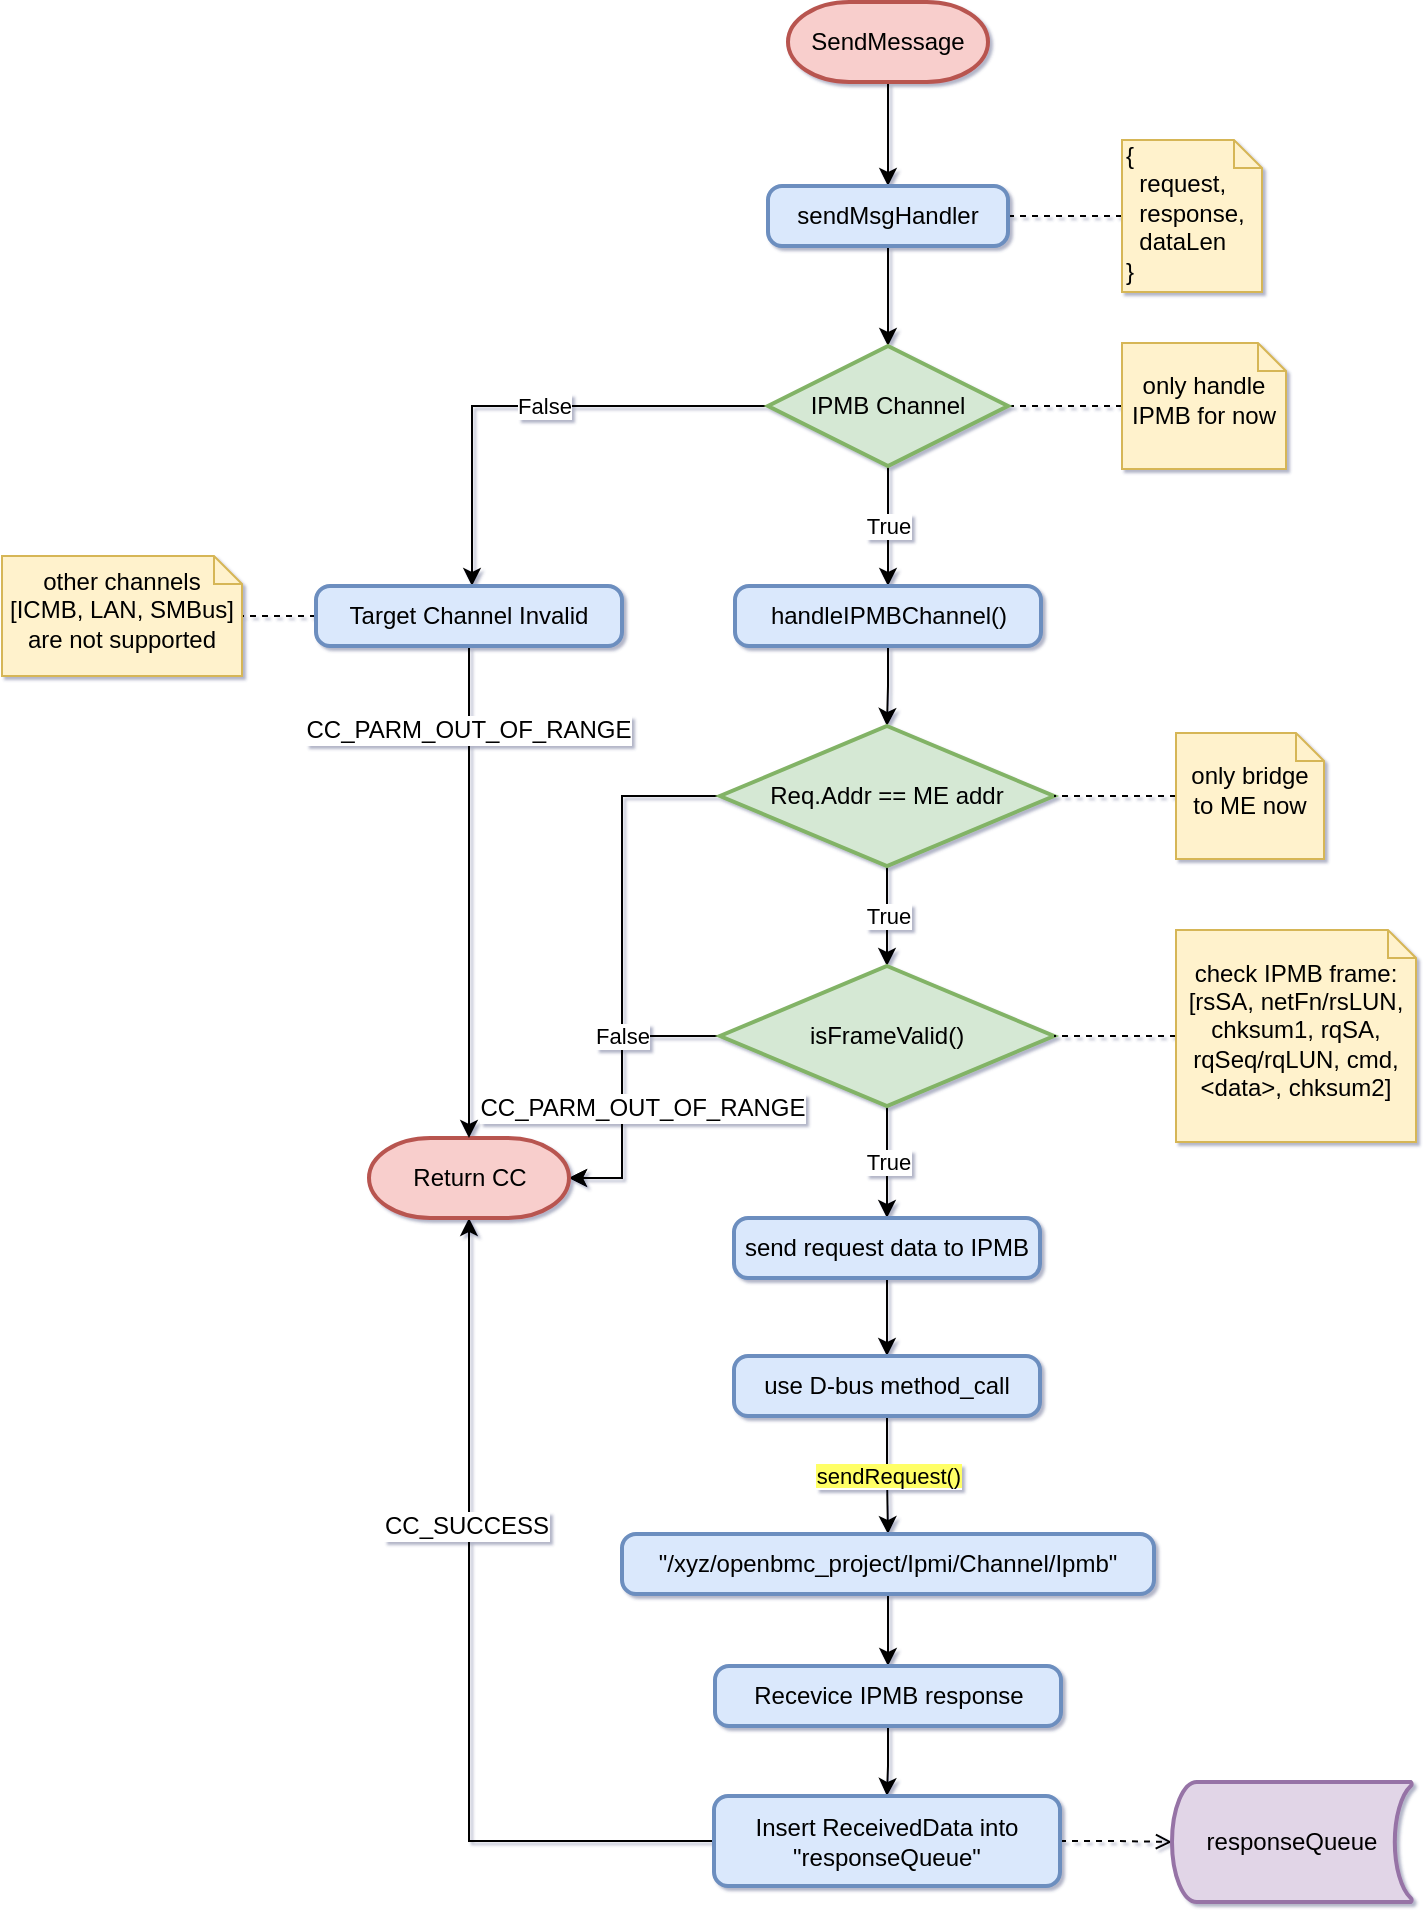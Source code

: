 <mxfile version="11.3.0" type="github" pages="1"><diagram id="5ax4wjs4SfKRTt3oXCaa" name="Page-1"><mxGraphModel dx="854" dy="387" grid="1" gridSize="10" guides="1" tooltips="1" connect="1" arrows="1" fold="1" page="0" pageScale="1" pageWidth="827" pageHeight="1169" background="#FFFFFF" math="0" shadow="1"><root><mxCell id="0"/><mxCell id="1" parent="0"/><mxCell id="r622WLoRl9LHSCEipMSe-23" value="" style="edgeStyle=orthogonalEdgeStyle;rounded=0;orthogonalLoop=1;jettySize=auto;html=1;" edge="1" parent="1" source="r622WLoRl9LHSCEipMSe-1" target="r622WLoRl9LHSCEipMSe-2"><mxGeometry relative="1" as="geometry"/></mxCell><mxCell id="r622WLoRl9LHSCEipMSe-1" value="SendMessage" style="strokeWidth=2;html=1;shape=mxgraph.flowchart.terminator;whiteSpace=wrap;fillColor=#f8cecc;strokeColor=#b85450;" vertex="1" parent="1"><mxGeometry x="433" y="68" width="100" height="40" as="geometry"/></mxCell><mxCell id="r622WLoRl9LHSCEipMSe-24" value="" style="edgeStyle=orthogonalEdgeStyle;rounded=0;orthogonalLoop=1;jettySize=auto;html=1;" edge="1" parent="1" source="r622WLoRl9LHSCEipMSe-2" target="r622WLoRl9LHSCEipMSe-3"><mxGeometry relative="1" as="geometry"/></mxCell><mxCell id="r622WLoRl9LHSCEipMSe-48" value="" style="edgeStyle=orthogonalEdgeStyle;rounded=0;orthogonalLoop=1;jettySize=auto;html=1;dashed=1;endArrow=none;endFill=0;" edge="1" parent="1" source="r622WLoRl9LHSCEipMSe-2" target="r622WLoRl9LHSCEipMSe-8"><mxGeometry relative="1" as="geometry"/></mxCell><mxCell id="r622WLoRl9LHSCEipMSe-2" value="sendMsgHandler" style="rounded=1;whiteSpace=wrap;html=1;absoluteArcSize=1;arcSize=14;strokeWidth=2;fillColor=#dae8fc;strokeColor=#6c8ebf;" vertex="1" parent="1"><mxGeometry x="423" y="160" width="120" height="30" as="geometry"/></mxCell><mxCell id="r622WLoRl9LHSCEipMSe-30" value="True" style="edgeStyle=orthogonalEdgeStyle;rounded=0;orthogonalLoop=1;jettySize=auto;html=1;entryX=0.5;entryY=0;entryDx=0;entryDy=0;" edge="1" parent="1" source="r622WLoRl9LHSCEipMSe-3" target="r622WLoRl9LHSCEipMSe-5"><mxGeometry relative="1" as="geometry"><mxPoint x="483" y="380" as="targetPoint"/></mxGeometry></mxCell><mxCell id="r622WLoRl9LHSCEipMSe-52" value="False" style="edgeStyle=orthogonalEdgeStyle;rounded=0;orthogonalLoop=1;jettySize=auto;html=1;entryX=0.5;entryY=0;entryDx=0;entryDy=0;" edge="1" parent="1"><mxGeometry x="-0.054" relative="1" as="geometry"><mxPoint x="424" y="270" as="sourcePoint"/><mxPoint x="275" y="360" as="targetPoint"/><Array as="points"><mxPoint x="275" y="270"/></Array><mxPoint as="offset"/></mxGeometry></mxCell><mxCell id="r622WLoRl9LHSCEipMSe-55" value="" style="edgeStyle=orthogonalEdgeStyle;rounded=0;orthogonalLoop=1;jettySize=auto;html=1;dashed=1;endArrow=none;endFill=0;" edge="1" parent="1" source="r622WLoRl9LHSCEipMSe-3" target="r622WLoRl9LHSCEipMSe-54"><mxGeometry relative="1" as="geometry"/></mxCell><mxCell id="r622WLoRl9LHSCEipMSe-3" value="IPMB Channel" style="strokeWidth=2;html=1;shape=mxgraph.flowchart.decision;whiteSpace=wrap;align=center;fillColor=#d5e8d4;strokeColor=#82b366;" vertex="1" parent="1"><mxGeometry x="423" y="240" width="120" height="60" as="geometry"/></mxCell><mxCell id="r622WLoRl9LHSCEipMSe-35" value="" style="edgeStyle=orthogonalEdgeStyle;rounded=0;orthogonalLoop=1;jettySize=auto;html=1;" edge="1" parent="1" source="r622WLoRl9LHSCEipMSe-5" target="r622WLoRl9LHSCEipMSe-6"><mxGeometry relative="1" as="geometry"/></mxCell><mxCell id="r622WLoRl9LHSCEipMSe-5" value="handleIPMBChannel()" style="rounded=1;whiteSpace=wrap;html=1;absoluteArcSize=1;arcSize=14;strokeWidth=2;fillColor=#dae8fc;strokeColor=#6c8ebf;" vertex="1" parent="1"><mxGeometry x="406.5" y="360" width="153" height="30" as="geometry"/></mxCell><mxCell id="r622WLoRl9LHSCEipMSe-37" value="True" style="edgeStyle=orthogonalEdgeStyle;rounded=0;orthogonalLoop=1;jettySize=auto;html=1;" edge="1" parent="1" source="r622WLoRl9LHSCEipMSe-6" target="r622WLoRl9LHSCEipMSe-7"><mxGeometry relative="1" as="geometry"/></mxCell><mxCell id="r622WLoRl9LHSCEipMSe-59" value="" style="edgeStyle=orthogonalEdgeStyle;rounded=0;orthogonalLoop=1;jettySize=auto;html=1;entryX=1;entryY=0.5;entryDx=0;entryDy=0;entryPerimeter=0;labelPosition=center;verticalLabelPosition=top;align=center;verticalAlign=bottom;" edge="1" parent="1" source="r622WLoRl9LHSCEipMSe-6" target="r622WLoRl9LHSCEipMSe-22"><mxGeometry x="-0.293" relative="1" as="geometry"><mxPoint x="319" y="465" as="targetPoint"/><Array as="points"><mxPoint x="350" y="465"/><mxPoint x="350" y="656"/></Array><mxPoint as="offset"/></mxGeometry></mxCell><mxCell id="r622WLoRl9LHSCEipMSe-6" value="Req.Addr == ME addr" style="strokeWidth=2;html=1;shape=mxgraph.flowchart.decision;whiteSpace=wrap;align=center;fillColor=#d5e8d4;strokeColor=#82b366;" vertex="1" parent="1"><mxGeometry x="399" y="430" width="167" height="70" as="geometry"/></mxCell><mxCell id="r622WLoRl9LHSCEipMSe-39" value="True" style="edgeStyle=orthogonalEdgeStyle;rounded=0;orthogonalLoop=1;jettySize=auto;html=1;entryX=0.5;entryY=0;entryDx=0;entryDy=0;" edge="1" parent="1" source="r622WLoRl9LHSCEipMSe-7" target="r622WLoRl9LHSCEipMSe-9"><mxGeometry relative="1" as="geometry"><mxPoint x="482.5" y="700" as="targetPoint"/></mxGeometry></mxCell><mxCell id="r622WLoRl9LHSCEipMSe-67" value="False" style="edgeStyle=orthogonalEdgeStyle;rounded=0;orthogonalLoop=1;jettySize=auto;html=1;endArrow=classic;endFill=1;entryX=1;entryY=0.5;entryDx=0;entryDy=0;entryPerimeter=0;" edge="1" parent="1" source="r622WLoRl9LHSCEipMSe-7" target="r622WLoRl9LHSCEipMSe-22"><mxGeometry x="-0.329" relative="1" as="geometry"><mxPoint x="319" y="585" as="targetPoint"/><Array as="points"><mxPoint x="350" y="585"/><mxPoint x="350" y="656"/></Array><mxPoint as="offset"/></mxGeometry></mxCell><mxCell id="r622WLoRl9LHSCEipMSe-68" value="CC_PARM_OUT_OF_RANGE" style="text;html=1;resizable=0;points=[];align=center;verticalAlign=middle;labelBackgroundColor=#ffffff;" vertex="1" connectable="0" parent="r622WLoRl9LHSCEipMSe-67"><mxGeometry x="0.288" y="2" relative="1" as="geometry"><mxPoint x="8" y="-10" as="offset"/></mxGeometry></mxCell><mxCell id="r622WLoRl9LHSCEipMSe-7" value="isFrameValid()" style="strokeWidth=2;html=1;shape=mxgraph.flowchart.decision;whiteSpace=wrap;align=center;fillColor=#d5e8d4;strokeColor=#82b366;" vertex="1" parent="1"><mxGeometry x="399" y="550" width="167" height="70" as="geometry"/></mxCell><mxCell id="r622WLoRl9LHSCEipMSe-8" value="{&lt;br&gt;&amp;nbsp; request,&lt;br&gt;&amp;nbsp; response,&lt;br&gt;&amp;nbsp; dataLen&lt;br&gt;}" style="shape=note;whiteSpace=wrap;html=1;size=14;verticalAlign=top;align=left;spacingTop=-6;fillColor=#fff2cc;strokeColor=#d6b656;" vertex="1" parent="1"><mxGeometry x="600" y="137" width="70" height="76" as="geometry"/></mxCell><mxCell id="r622WLoRl9LHSCEipMSe-40" value="" style="edgeStyle=orthogonalEdgeStyle;rounded=0;orthogonalLoop=1;jettySize=auto;html=1;" edge="1" parent="1" source="r622WLoRl9LHSCEipMSe-9" target="r622WLoRl9LHSCEipMSe-10"><mxGeometry relative="1" as="geometry"/></mxCell><mxCell id="r622WLoRl9LHSCEipMSe-9" value="send request data to IPMB" style="rounded=1;whiteSpace=wrap;html=1;absoluteArcSize=1;arcSize=14;strokeWidth=2;fillColor=#dae8fc;strokeColor=#6c8ebf;" vertex="1" parent="1"><mxGeometry x="406" y="676" width="153" height="30" as="geometry"/></mxCell><mxCell id="r622WLoRl9LHSCEipMSe-41" value="&lt;span style=&quot;background-color: rgb(255 , 255 , 102)&quot;&gt;sendRequest()&lt;/span&gt;" style="edgeStyle=orthogonalEdgeStyle;rounded=0;orthogonalLoop=1;jettySize=auto;html=1;" edge="1" parent="1" source="r622WLoRl9LHSCEipMSe-10" target="r622WLoRl9LHSCEipMSe-15"><mxGeometry relative="1" as="geometry"/></mxCell><mxCell id="r622WLoRl9LHSCEipMSe-10" value="use D-bus method_call" style="rounded=1;whiteSpace=wrap;html=1;absoluteArcSize=1;arcSize=14;strokeWidth=2;fillColor=#dae8fc;strokeColor=#6c8ebf;" vertex="1" parent="1"><mxGeometry x="406" y="745" width="153" height="30" as="geometry"/></mxCell><mxCell id="r622WLoRl9LHSCEipMSe-44" value="" style="edgeStyle=orthogonalEdgeStyle;rounded=0;orthogonalLoop=1;jettySize=auto;html=1;" edge="1" parent="1" source="r622WLoRl9LHSCEipMSe-15" target="r622WLoRl9LHSCEipMSe-16"><mxGeometry relative="1" as="geometry"/></mxCell><mxCell id="r622WLoRl9LHSCEipMSe-15" value="&quot;/xyz/openbmc_project/Ipmi/Channel/Ipmb&quot;" style="rounded=1;whiteSpace=wrap;html=1;absoluteArcSize=1;arcSize=14;strokeWidth=2;fillColor=#dae8fc;strokeColor=#6c8ebf;" vertex="1" parent="1"><mxGeometry x="350" y="834" width="266" height="30" as="geometry"/></mxCell><mxCell id="r622WLoRl9LHSCEipMSe-45" value="" style="edgeStyle=orthogonalEdgeStyle;rounded=0;orthogonalLoop=1;jettySize=auto;html=1;" edge="1" parent="1" source="r622WLoRl9LHSCEipMSe-16" target="r622WLoRl9LHSCEipMSe-18"><mxGeometry relative="1" as="geometry"/></mxCell><mxCell id="r622WLoRl9LHSCEipMSe-16" value="Recevice IPMB response" style="rounded=1;whiteSpace=wrap;html=1;absoluteArcSize=1;arcSize=14;strokeWidth=2;fillColor=#dae8fc;strokeColor=#6c8ebf;" vertex="1" parent="1"><mxGeometry x="396.5" y="900" width="173" height="30" as="geometry"/></mxCell><mxCell id="r622WLoRl9LHSCEipMSe-46" value="" style="edgeStyle=orthogonalEdgeStyle;rounded=0;orthogonalLoop=1;jettySize=auto;html=1;dashed=1;endArrow=open;endFill=0;" edge="1" parent="1" source="r622WLoRl9LHSCEipMSe-18" target="r622WLoRl9LHSCEipMSe-19"><mxGeometry relative="1" as="geometry"/></mxCell><mxCell id="r622WLoRl9LHSCEipMSe-64" value="" style="edgeStyle=orthogonalEdgeStyle;rounded=0;orthogonalLoop=1;jettySize=auto;html=1;entryX=0.5;entryY=1;entryDx=0;entryDy=0;entryPerimeter=0;" edge="1" parent="1" source="r622WLoRl9LHSCEipMSe-18" target="r622WLoRl9LHSCEipMSe-22"><mxGeometry relative="1" as="geometry"><mxPoint x="326" y="1077.5" as="targetPoint"/></mxGeometry></mxCell><mxCell id="r622WLoRl9LHSCEipMSe-65" value="CC_SUCCESS" style="text;html=1;resizable=0;points=[];align=center;verticalAlign=middle;labelBackgroundColor=#ffffff;" vertex="1" connectable="0" parent="r622WLoRl9LHSCEipMSe-64"><mxGeometry x="0.292" y="2" relative="1" as="geometry"><mxPoint as="offset"/></mxGeometry></mxCell><mxCell id="r622WLoRl9LHSCEipMSe-18" value="Insert ReceivedData into &quot;responseQueue&quot;" style="rounded=1;whiteSpace=wrap;html=1;absoluteArcSize=1;arcSize=14;strokeWidth=2;fillColor=#dae8fc;strokeColor=#6c8ebf;" vertex="1" parent="1"><mxGeometry x="396" y="965" width="173" height="45" as="geometry"/></mxCell><mxCell id="r622WLoRl9LHSCEipMSe-19" value="responseQueue" style="strokeWidth=2;html=1;shape=mxgraph.flowchart.stored_data;whiteSpace=wrap;align=center;fillColor=#e1d5e7;strokeColor=#9673a6;" vertex="1" parent="1"><mxGeometry x="625" y="958" width="120" height="60" as="geometry"/></mxCell><mxCell id="r622WLoRl9LHSCEipMSe-32" value="" style="edgeStyle=orthogonalEdgeStyle;rounded=0;orthogonalLoop=1;jettySize=auto;html=1;entryX=1;entryY=0.5;entryDx=0;entryDy=0;entryPerimeter=0;dashed=1;endArrow=none;endFill=0;" edge="1" parent="1" source="r622WLoRl9LHSCEipMSe-20" target="r622WLoRl9LHSCEipMSe-6"><mxGeometry relative="1" as="geometry"><mxPoint x="568" y="465" as="targetPoint"/></mxGeometry></mxCell><mxCell id="r622WLoRl9LHSCEipMSe-20" value="only bridge to ME now" style="shape=note;whiteSpace=wrap;html=1;size=14;verticalAlign=middle;align=center;spacingTop=-6;fillColor=#fff2cc;strokeColor=#d6b656;labelPosition=center;verticalLabelPosition=middle;" vertex="1" parent="1"><mxGeometry x="627" y="433.5" width="74" height="63" as="geometry"/></mxCell><mxCell id="r622WLoRl9LHSCEipMSe-34" value="" style="edgeStyle=orthogonalEdgeStyle;rounded=0;orthogonalLoop=1;jettySize=auto;html=1;entryX=1;entryY=0.5;entryDx=0;entryDy=0;entryPerimeter=0;dashed=1;endArrow=none;endFill=0;" edge="1" parent="1" source="r622WLoRl9LHSCEipMSe-21" target="r622WLoRl9LHSCEipMSe-7"><mxGeometry relative="1" as="geometry"><mxPoint x="578" y="585" as="targetPoint"/></mxGeometry></mxCell><mxCell id="r622WLoRl9LHSCEipMSe-21" value="check IPMB frame: [rsSA, netFn/rsLUN, chksum1, rqSA, rqSeq/rqLUN, cmd, &amp;lt;data&amp;gt;, chksum2]" style="shape=note;whiteSpace=wrap;html=1;size=14;verticalAlign=middle;align=center;spacingTop=-6;fillColor=#fff2cc;strokeColor=#d6b656;labelPosition=center;verticalLabelPosition=middle;" vertex="1" parent="1"><mxGeometry x="627" y="532" width="120" height="106" as="geometry"/></mxCell><mxCell id="r622WLoRl9LHSCEipMSe-22" value="Return CC" style="strokeWidth=2;html=1;shape=mxgraph.flowchart.terminator;whiteSpace=wrap;fillColor=#f8cecc;strokeColor=#b85450;" vertex="1" parent="1"><mxGeometry x="223.5" y="636" width="100" height="40" as="geometry"/></mxCell><mxCell id="r622WLoRl9LHSCEipMSe-50" value="" style="edgeStyle=orthogonalEdgeStyle;rounded=0;orthogonalLoop=1;jettySize=auto;html=1;dashed=1;endArrow=none;endFill=0;" edge="1" parent="1" source="r622WLoRl9LHSCEipMSe-47" target="r622WLoRl9LHSCEipMSe-49"><mxGeometry relative="1" as="geometry"/></mxCell><mxCell id="r622WLoRl9LHSCEipMSe-57" value="" style="edgeStyle=orthogonalEdgeStyle;rounded=0;orthogonalLoop=1;jettySize=auto;html=1;entryX=0.5;entryY=0;entryDx=0;entryDy=0;entryPerimeter=0;" edge="1" parent="1" source="r622WLoRl9LHSCEipMSe-47" target="r622WLoRl9LHSCEipMSe-22"><mxGeometry relative="1" as="geometry"><mxPoint x="273.5" y="470" as="targetPoint"/></mxGeometry></mxCell><mxCell id="r622WLoRl9LHSCEipMSe-69" value="CC_PARM_OUT_OF_RANGE" style="text;html=1;resizable=0;points=[];align=center;verticalAlign=middle;labelBackgroundColor=#ffffff;" vertex="1" connectable="0" parent="r622WLoRl9LHSCEipMSe-57"><mxGeometry y="-81" relative="1" as="geometry"><mxPoint x="80" y="-81" as="offset"/></mxGeometry></mxCell><mxCell id="r622WLoRl9LHSCEipMSe-47" value="Target Channel Invalid" style="rounded=1;whiteSpace=wrap;html=1;absoluteArcSize=1;arcSize=14;strokeWidth=2;fillColor=#dae8fc;strokeColor=#6c8ebf;" vertex="1" parent="1"><mxGeometry x="197" y="360" width="153" height="30" as="geometry"/></mxCell><mxCell id="r622WLoRl9LHSCEipMSe-49" value="other channels [ICMB, LAN, SMBus] are not supported" style="shape=note;whiteSpace=wrap;html=1;size=14;verticalAlign=middle;align=center;spacingTop=-6;fillColor=#fff2cc;strokeColor=#d6b656;labelPosition=center;verticalLabelPosition=middle;" vertex="1" parent="1"><mxGeometry x="40" y="345" width="120" height="60" as="geometry"/></mxCell><mxCell id="r622WLoRl9LHSCEipMSe-54" value="only handle IPMB for now" style="shape=note;whiteSpace=wrap;html=1;size=14;verticalAlign=middle;align=center;spacingTop=-6;fillColor=#fff2cc;strokeColor=#d6b656;labelPosition=center;verticalLabelPosition=middle;" vertex="1" parent="1"><mxGeometry x="600" y="238.5" width="82" height="63" as="geometry"/></mxCell></root></mxGraphModel></diagram></mxfile>
